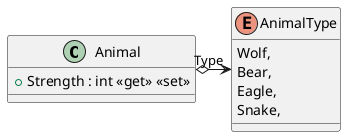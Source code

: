 @startuml
class Animal {
    + Strength : int <<get>> <<set>>
}
enum AnimalType {
    Wolf,
    Bear,
    Eagle,
    Snake,
}
Animal o-> "Type" AnimalType
@enduml
